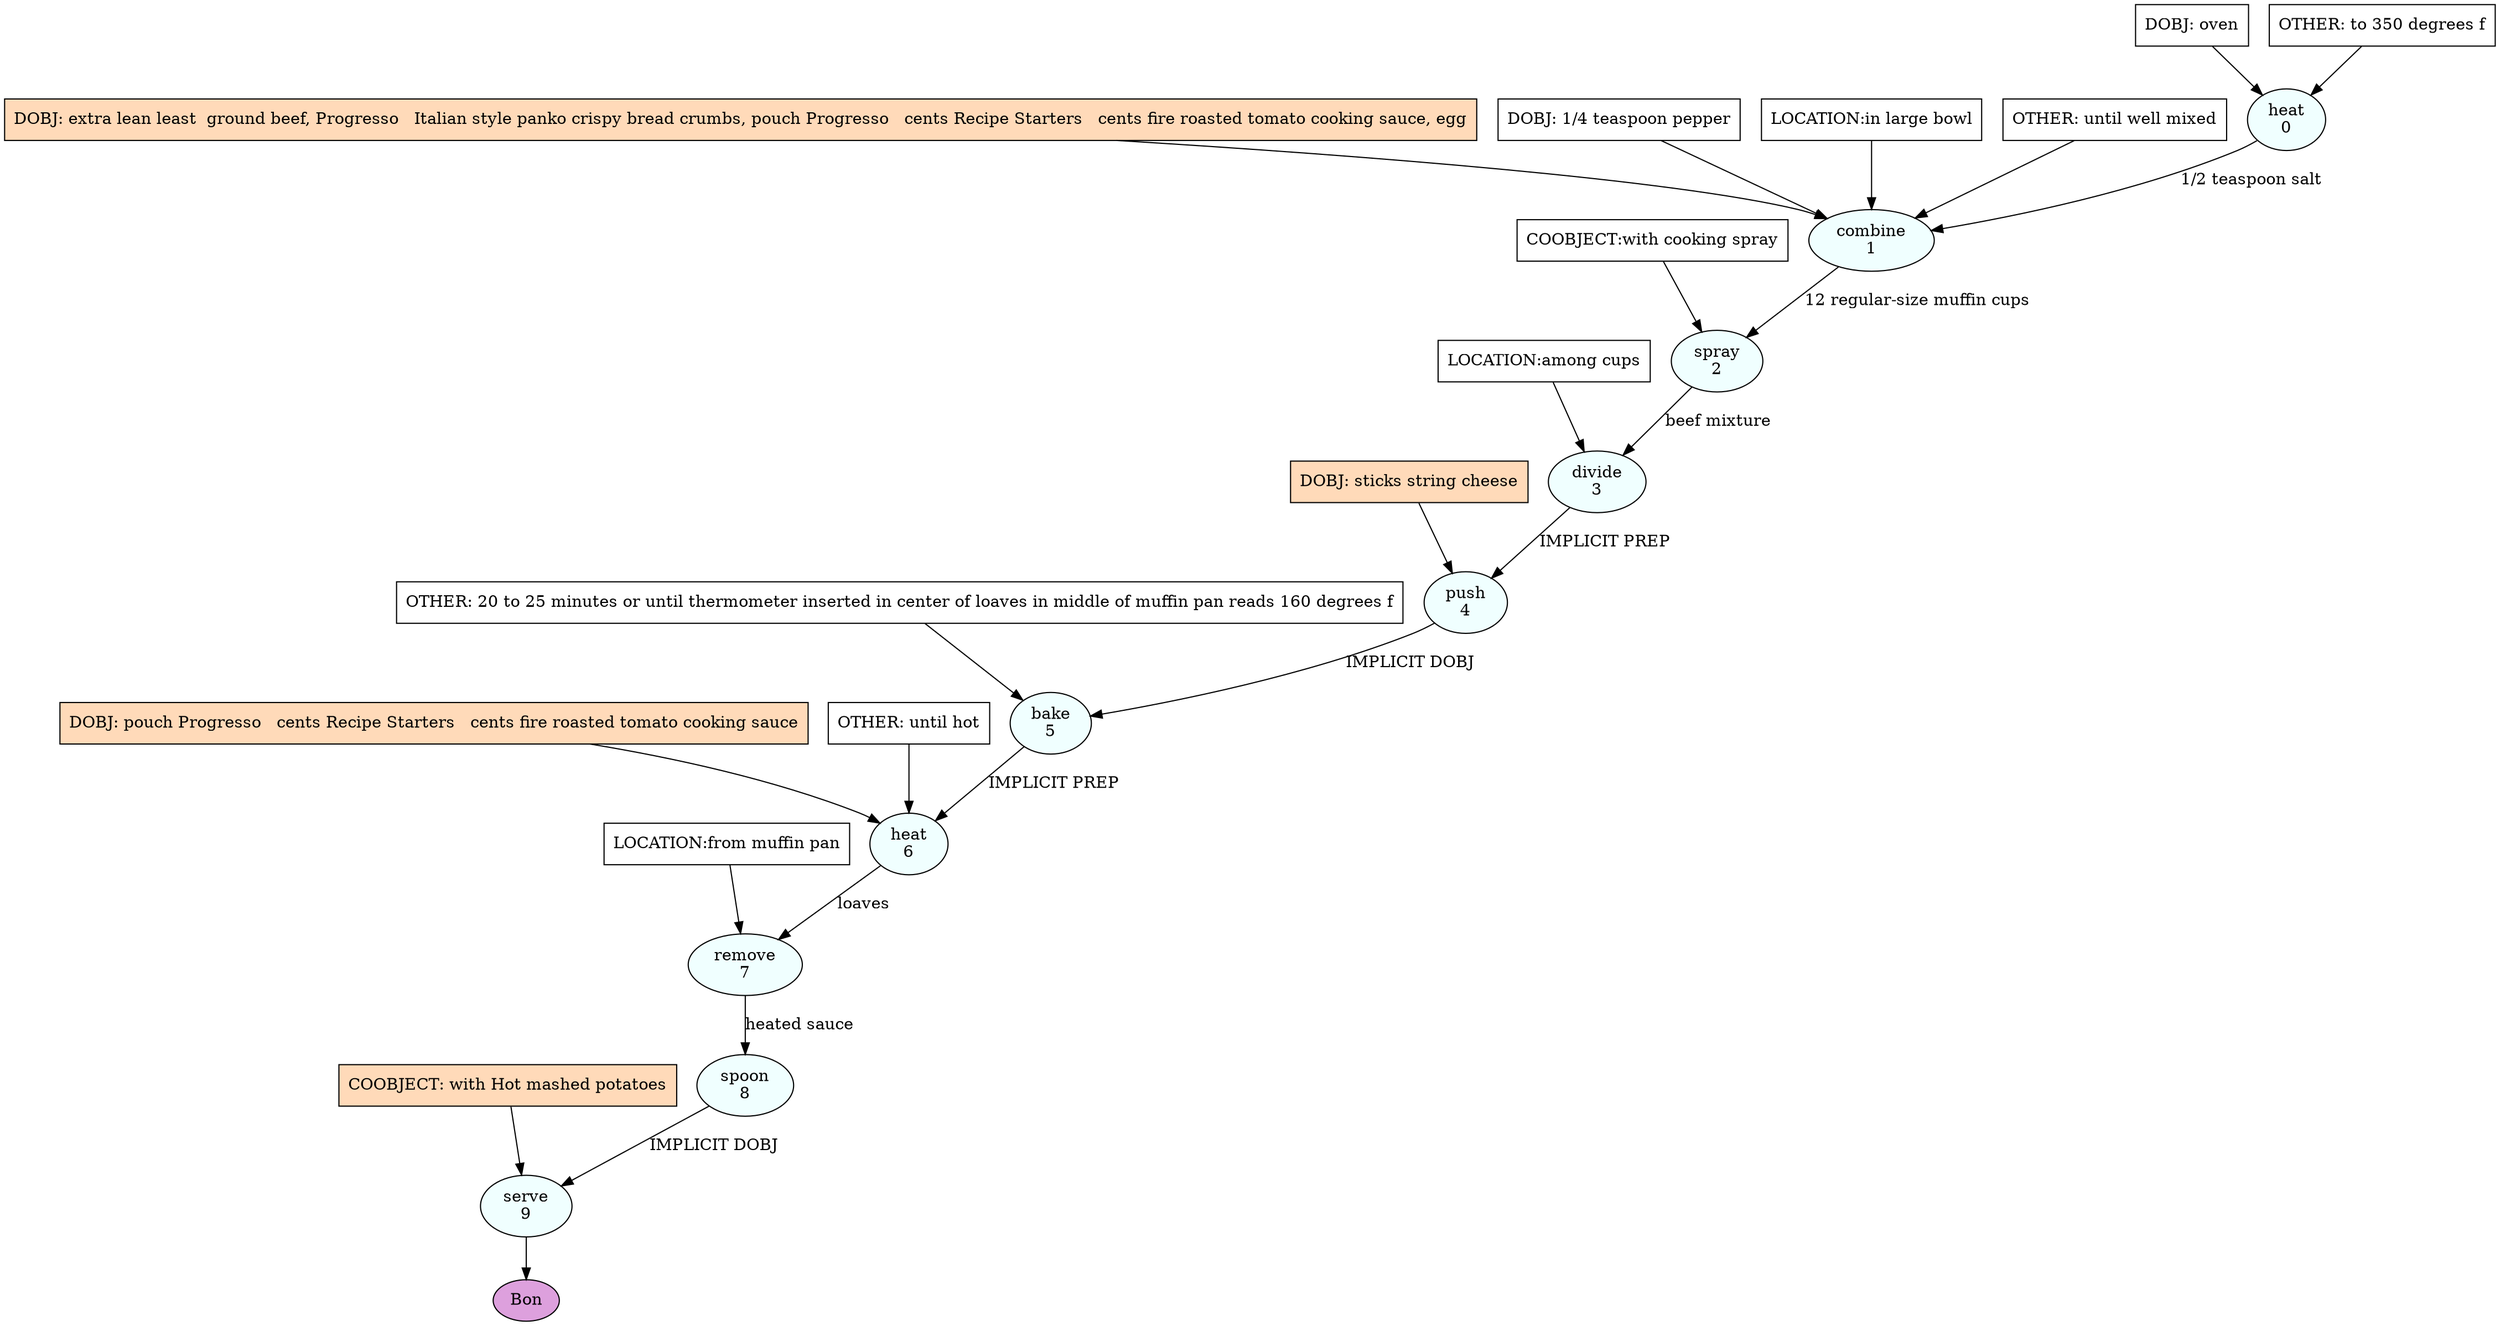 digraph recipe {
E0[label="heat
0", shape=oval, style=filled, fillcolor=azure]
E1[label="combine
1", shape=oval, style=filled, fillcolor=azure]
E2[label="spray
2", shape=oval, style=filled, fillcolor=azure]
E3[label="divide
3", shape=oval, style=filled, fillcolor=azure]
E4[label="push
4", shape=oval, style=filled, fillcolor=azure]
E5[label="bake
5", shape=oval, style=filled, fillcolor=azure]
E6[label="heat
6", shape=oval, style=filled, fillcolor=azure]
E7[label="remove
7", shape=oval, style=filled, fillcolor=azure]
E8[label="spoon
8", shape=oval, style=filled, fillcolor=azure]
E9[label="serve
9", shape=oval, style=filled, fillcolor=azure]
D0[label="DOBJ: oven", shape=box, style=filled, fillcolor=white]
D0 -> E0
O0_0[label="OTHER: to 350 degrees f", shape=box, style=filled, fillcolor=white]
O0_0 -> E0
D1_ing[label="DOBJ: extra lean least  ground beef, Progresso   Italian style panko crispy bread crumbs, pouch Progresso   cents Recipe Starters   cents fire roasted tomato cooking sauce, egg", shape=box, style=filled, fillcolor=peachpuff]
D1_ing -> E1
E0 -> E1 [label="1/2 teaspoon salt"]
D1_1[label="DOBJ: 1/4 teaspoon pepper", shape=box, style=filled, fillcolor=white]
D1_1 -> E1
P1_0_0[label="LOCATION:in large bowl", shape=box, style=filled, fillcolor=white]
P1_0_0 -> E1
O1_0_0[label="OTHER: until well mixed", shape=box, style=filled, fillcolor=white]
O1_0_0 -> E1
E1 -> E2 [label="12 regular-size muffin cups"]
P2_0_0[label="COOBJECT:with cooking spray", shape=box, style=filled, fillcolor=white]
P2_0_0 -> E2
E2 -> E3 [label="beef mixture"]
P3_0_0[label="LOCATION:among cups", shape=box, style=filled, fillcolor=white]
P3_0_0 -> E3
D4_ing[label="DOBJ: sticks string cheese", shape=box, style=filled, fillcolor=peachpuff]
D4_ing -> E4
E3 -> E4 [label="IMPLICIT PREP"]
E4 -> E5 [label="IMPLICIT DOBJ"]
O5_0_0[label="OTHER: 20 to 25 minutes or until thermometer inserted in center of loaves in middle of muffin pan reads 160 degrees f", shape=box, style=filled, fillcolor=white]
O5_0_0 -> E5
D6_ing[label="DOBJ: pouch Progresso   cents Recipe Starters   cents fire roasted tomato cooking sauce", shape=box, style=filled, fillcolor=peachpuff]
D6_ing -> E6
E5 -> E6 [label="IMPLICIT PREP"]
O6_0_0[label="OTHER: until hot", shape=box, style=filled, fillcolor=white]
O6_0_0 -> E6
E6 -> E7 [label="loaves"]
P7_0_0[label="LOCATION:from muffin pan", shape=box, style=filled, fillcolor=white]
P7_0_0 -> E7
E7 -> E8 [label="heated sauce"]
E8 -> E9 [label="IMPLICIT DOBJ"]
P9_0_ing[label="COOBJECT: with Hot mashed potatoes", shape=box, style=filled, fillcolor=peachpuff]
P9_0_ing -> E9
EOR[label="Bon", shape=oval, style=filled, fillcolor=plum]
E9 -> EOR
}
